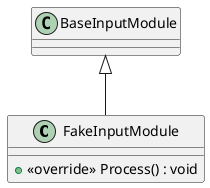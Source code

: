 @startuml
class FakeInputModule {
    + <<override>> Process() : void
}
BaseInputModule <|-- FakeInputModule
@enduml
